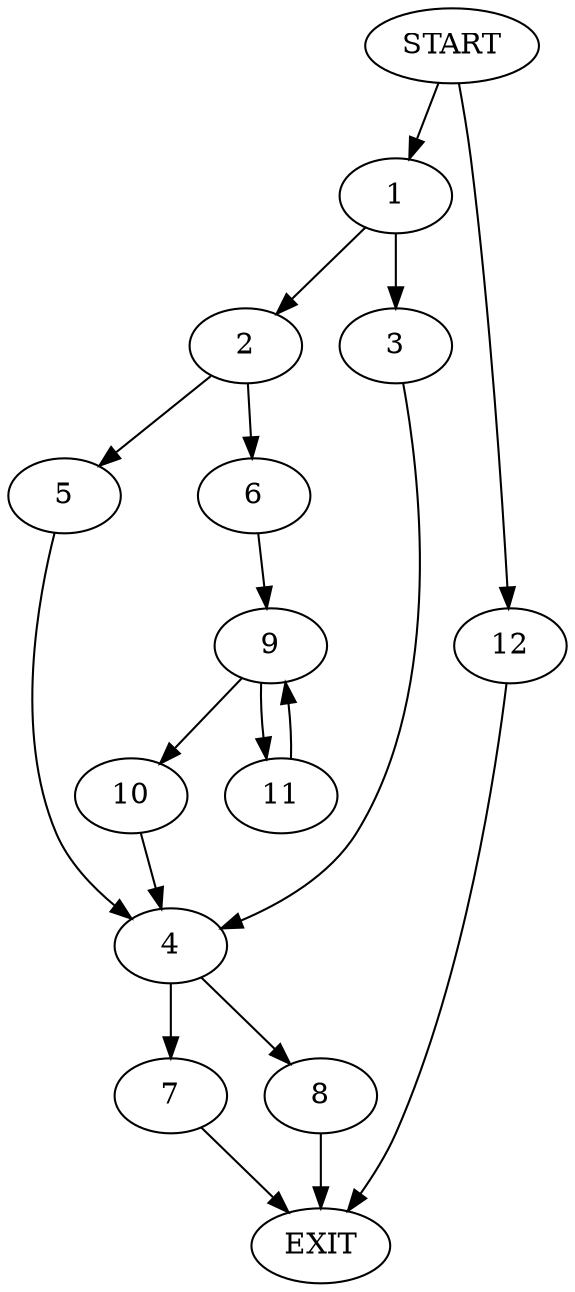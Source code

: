 digraph {
0 [label="START"]
13 [label="EXIT"]
0 -> 1
1 -> 2
1 -> 3
3 -> 4
2 -> 5
2 -> 6
4 -> 7
4 -> 8
6 -> 9
5 -> 4
9 -> 10
9 -> 11
11 -> 9
10 -> 4
7 -> 13
8 -> 13
0 -> 12
12 -> 13
}
